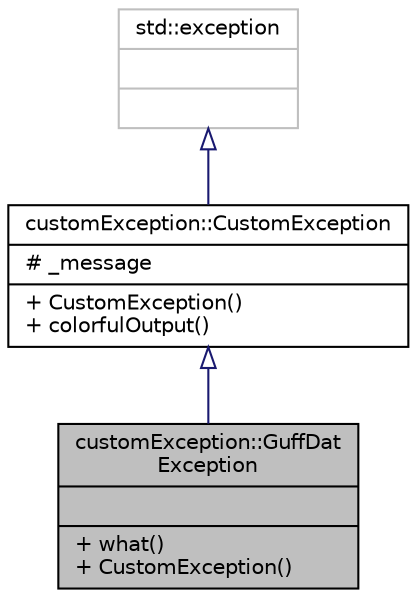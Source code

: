 digraph "customException::GuffDatException"
{
 // LATEX_PDF_SIZE
  edge [fontname="Helvetica",fontsize="10",labelfontname="Helvetica",labelfontsize="10"];
  node [fontname="Helvetica",fontsize="10",shape=record];
  Node1 [label="{customException::GuffDat\lException\n||+ what()\l+ CustomException()\l}",height=0.2,width=0.4,color="black", fillcolor="grey75", style="filled", fontcolor="black",tooltip="Exception for guff.dat errors."];
  Node2 -> Node1 [dir="back",color="midnightblue",fontsize="10",style="solid",arrowtail="onormal",fontname="Helvetica"];
  Node2 [label="{customException::CustomException\n|# _message\l|+ CustomException()\l+ colorfulOutput()\l}",height=0.2,width=0.4,color="black", fillcolor="white", style="filled",URL="$classcustomException_1_1CustomException.html",tooltip="Custom exception base class."];
  Node3 -> Node2 [dir="back",color="midnightblue",fontsize="10",style="solid",arrowtail="onormal",fontname="Helvetica"];
  Node3 [label="{std::exception\n||}",height=0.2,width=0.4,color="grey75", fillcolor="white", style="filled",tooltip=" "];
}
